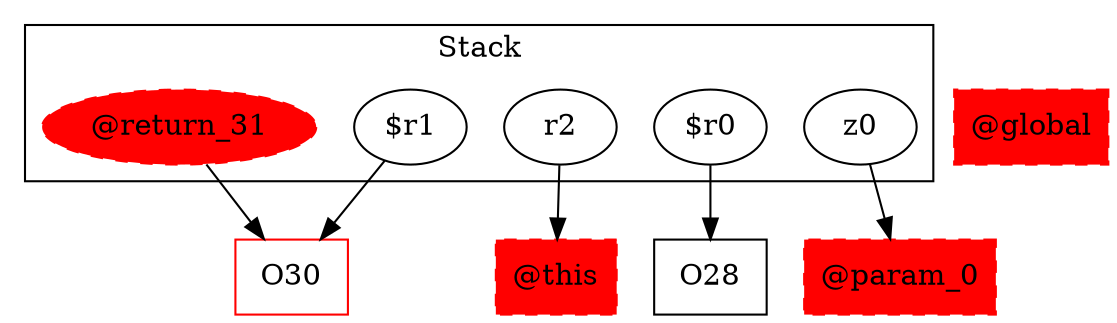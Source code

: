 digraph sample {
  rankDir="LR";
  subgraph cluster_0 {
    label="Stack"
    "$r1"; "r2"; "$r0"; "z0"; "@return_31"; 
  }
  "$r1" -> { O30[shape=box]};
  "r2" -> { "@this"[shape=box]};
  "$r0" -> { O28[shape=box]};
  "z0" -> { "@param_0"[shape=box]};
  "@return_31" -> { O30[shape=box]};
  "@return_31"[style="filled,dashed"]; 
  "@global"[shape=box, style="filled,dashed"];
  "@this"[shape=box, style="filled,dashed"];
  "@param_0"[shape=box, style="filled,dashed"];
  "@global"[color="red"];
  "@this"[color="red"];
  "@param_0"[color="red"];
  O30[color="red"];
  "@return_31"[color="red"];
}
